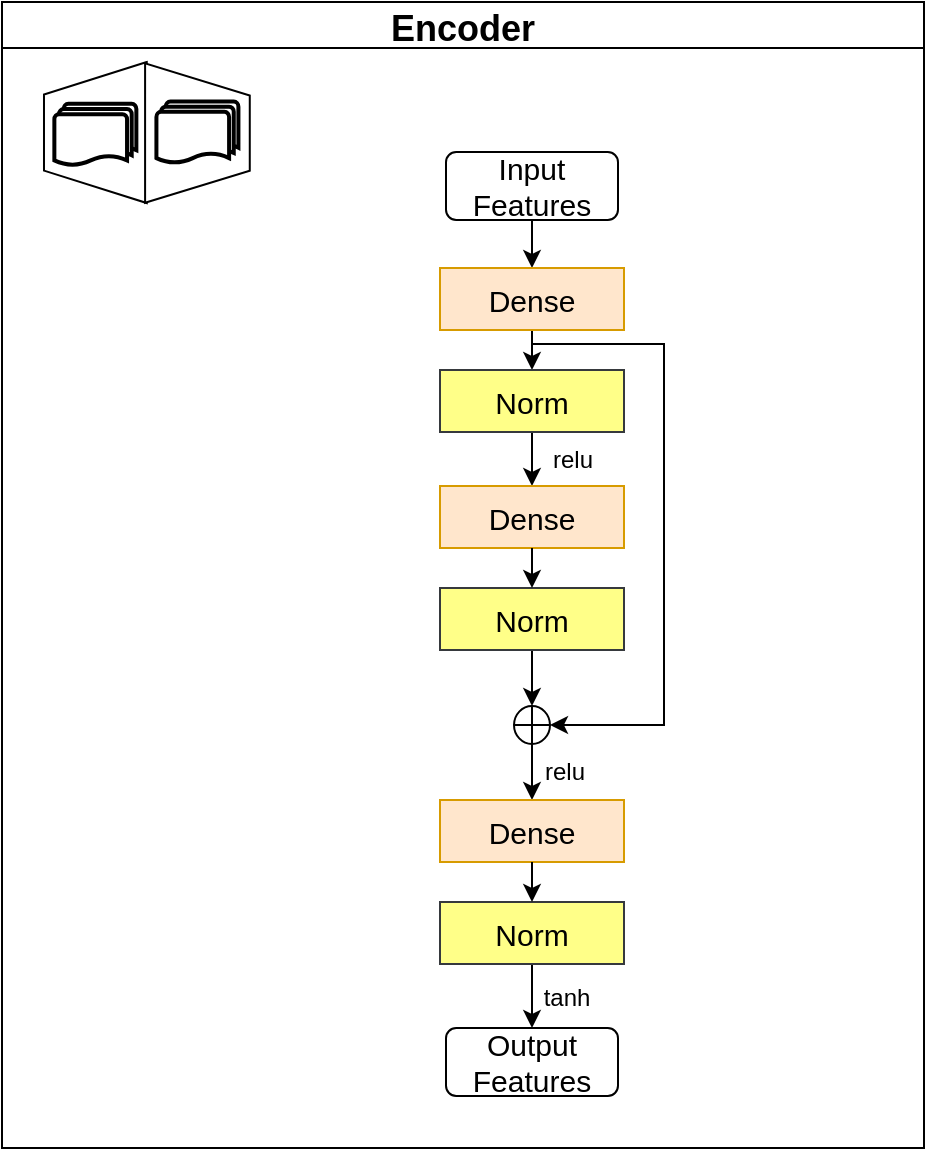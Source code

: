 <mxfile version="20.0.4" type="github">
  <diagram id="Tw_fr7Q_Ql_QtxzpFWh8" name="Page-1">
    <mxGraphModel dx="1877" dy="431" grid="0" gridSize="10" guides="1" tooltips="1" connect="1" arrows="1" fold="1" page="0" pageScale="1" pageWidth="827" pageHeight="1169" math="0" shadow="0">
      <root>
        <mxCell id="0" />
        <mxCell id="1" parent="0" />
        <mxCell id="7VgIrMxXWwSLGJKAU25n-1" value="Encoder" style="swimlane;fontSize=18;" parent="1" vertex="1">
          <mxGeometry x="-45" y="556" width="461" height="573" as="geometry" />
        </mxCell>
        <mxCell id="7VgIrMxXWwSLGJKAU25n-96" value="" style="group" parent="7VgIrMxXWwSLGJKAU25n-1" vertex="1" connectable="0">
          <mxGeometry x="20.995" y="29.995" width="102.89" height="70.53" as="geometry" />
        </mxCell>
        <mxCell id="7VgIrMxXWwSLGJKAU25n-92" value="" style="verticalLabelPosition=middle;verticalAlign=middle;html=1;shape=trapezoid;perimeter=trapezoidPerimeter;whiteSpace=wrap;size=0.23;arcSize=10;flipV=1;labelPosition=center;align=center;rotation=90;fontSize=15;" parent="7VgIrMxXWwSLGJKAU25n-96" vertex="1">
          <mxGeometry x="-9.575" y="9.575" width="70.53" height="51.38" as="geometry" />
        </mxCell>
        <mxCell id="7VgIrMxXWwSLGJKAU25n-93" value="" style="strokeWidth=2;html=1;shape=mxgraph.flowchart.multi-document;whiteSpace=wrap;fontSize=15;" parent="7VgIrMxXWwSLGJKAU25n-96" vertex="1">
          <mxGeometry x="5.185" y="20.935" width="41" height="31" as="geometry" />
        </mxCell>
        <mxCell id="7VgIrMxXWwSLGJKAU25n-94" value="" style="verticalLabelPosition=middle;verticalAlign=middle;html=1;shape=trapezoid;perimeter=trapezoidPerimeter;whiteSpace=wrap;size=0.23;arcSize=10;flipV=1;labelPosition=center;align=center;rotation=-90;fontSize=15;" parent="7VgIrMxXWwSLGJKAU25n-96" vertex="1">
          <mxGeometry x="41.855" y="9.38" width="69.73" height="52.34" as="geometry" />
        </mxCell>
        <mxCell id="7VgIrMxXWwSLGJKAU25n-95" value="" style="strokeWidth=2;html=1;shape=mxgraph.flowchart.multi-document;whiteSpace=wrap;fontSize=15;" parent="7VgIrMxXWwSLGJKAU25n-96" vertex="1">
          <mxGeometry x="56.215" y="19.765" width="41" height="31" as="geometry" />
        </mxCell>
        <mxCell id="7VgIrMxXWwSLGJKAU25n-99" style="edgeStyle=orthogonalEdgeStyle;rounded=0;orthogonalLoop=1;jettySize=auto;html=1;exitX=0.5;exitY=1;exitDx=0;exitDy=0;entryX=0.5;entryY=0;entryDx=0;entryDy=0;fontSize=15;" parent="7VgIrMxXWwSLGJKAU25n-1" source="7VgIrMxXWwSLGJKAU25n-97" target="7VgIrMxXWwSLGJKAU25n-98" edge="1">
          <mxGeometry relative="1" as="geometry" />
        </mxCell>
        <mxCell id="7VgIrMxXWwSLGJKAU25n-97" value="&lt;font style=&quot;font-size: 15px;&quot;&gt;Input&lt;br&gt;Features&lt;/font&gt;" style="rounded=1;whiteSpace=wrap;html=1;" parent="7VgIrMxXWwSLGJKAU25n-1" vertex="1">
          <mxGeometry x="222" y="75" width="86" height="34" as="geometry" />
        </mxCell>
        <mxCell id="7VgIrMxXWwSLGJKAU25n-101" style="edgeStyle=orthogonalEdgeStyle;rounded=0;orthogonalLoop=1;jettySize=auto;html=1;exitX=0.5;exitY=1;exitDx=0;exitDy=0;entryX=0.5;entryY=0;entryDx=0;entryDy=0;fontSize=15;" parent="7VgIrMxXWwSLGJKAU25n-1" source="7VgIrMxXWwSLGJKAU25n-98" target="7VgIrMxXWwSLGJKAU25n-100" edge="1">
          <mxGeometry relative="1" as="geometry" />
        </mxCell>
        <mxCell id="BZtDcLYwUkccwT5Jb_dC-15" style="edgeStyle=orthogonalEdgeStyle;rounded=0;orthogonalLoop=1;jettySize=auto;html=1;exitX=0.5;exitY=1;exitDx=0;exitDy=0;entryX=1;entryY=0.5;entryDx=0;entryDy=0;" parent="7VgIrMxXWwSLGJKAU25n-1" source="7VgIrMxXWwSLGJKAU25n-98" target="BZtDcLYwUkccwT5Jb_dC-7" edge="1">
          <mxGeometry relative="1" as="geometry">
            <Array as="points">
              <mxPoint x="265" y="171" />
              <mxPoint x="331" y="171" />
              <mxPoint x="331" y="362" />
            </Array>
          </mxGeometry>
        </mxCell>
        <mxCell id="7VgIrMxXWwSLGJKAU25n-98" value="Dense" style="rounded=0;whiteSpace=wrap;html=1;fontSize=15;fillColor=#ffe6cc;strokeColor=#d79b00;" parent="7VgIrMxXWwSLGJKAU25n-1" vertex="1">
          <mxGeometry x="219" y="133" width="92" height="31" as="geometry" />
        </mxCell>
        <mxCell id="BZtDcLYwUkccwT5Jb_dC-5" style="edgeStyle=orthogonalEdgeStyle;rounded=0;orthogonalLoop=1;jettySize=auto;html=1;exitX=0.5;exitY=1;exitDx=0;exitDy=0;entryX=0.5;entryY=0;entryDx=0;entryDy=0;" parent="7VgIrMxXWwSLGJKAU25n-1" source="7VgIrMxXWwSLGJKAU25n-100" target="BZtDcLYwUkccwT5Jb_dC-3" edge="1">
          <mxGeometry relative="1" as="geometry" />
        </mxCell>
        <mxCell id="7VgIrMxXWwSLGJKAU25n-100" value="Norm" style="rounded=0;whiteSpace=wrap;html=1;fontSize=15;fillColor=#ffff88;strokeColor=#36393d;" parent="7VgIrMxXWwSLGJKAU25n-1" vertex="1">
          <mxGeometry x="219" y="184" width="92" height="31" as="geometry" />
        </mxCell>
        <mxCell id="BZtDcLYwUkccwT5Jb_dC-3" value="Dense" style="rounded=0;whiteSpace=wrap;html=1;fontSize=15;fillColor=#ffe6cc;strokeColor=#d79b00;" parent="7VgIrMxXWwSLGJKAU25n-1" vertex="1">
          <mxGeometry x="219" y="242" width="92" height="31" as="geometry" />
        </mxCell>
        <mxCell id="BZtDcLYwUkccwT5Jb_dC-8" style="edgeStyle=orthogonalEdgeStyle;rounded=0;orthogonalLoop=1;jettySize=auto;html=1;exitX=0.5;exitY=1;exitDx=0;exitDy=0;entryX=0.5;entryY=0;entryDx=0;entryDy=0;" parent="7VgIrMxXWwSLGJKAU25n-1" source="BZtDcLYwUkccwT5Jb_dC-4" target="BZtDcLYwUkccwT5Jb_dC-7" edge="1">
          <mxGeometry relative="1" as="geometry" />
        </mxCell>
        <mxCell id="BZtDcLYwUkccwT5Jb_dC-4" value="Norm" style="rounded=0;whiteSpace=wrap;html=1;fontSize=15;fillColor=#ffff88;strokeColor=#36393d;" parent="7VgIrMxXWwSLGJKAU25n-1" vertex="1">
          <mxGeometry x="219" y="293" width="92" height="31" as="geometry" />
        </mxCell>
        <mxCell id="BZtDcLYwUkccwT5Jb_dC-2" style="edgeStyle=orthogonalEdgeStyle;rounded=0;orthogonalLoop=1;jettySize=auto;html=1;exitX=0.5;exitY=1;exitDx=0;exitDy=0;entryX=0.5;entryY=0;entryDx=0;entryDy=0;fontSize=15;" parent="7VgIrMxXWwSLGJKAU25n-1" source="BZtDcLYwUkccwT5Jb_dC-3" target="BZtDcLYwUkccwT5Jb_dC-4" edge="1">
          <mxGeometry relative="1" as="geometry" />
        </mxCell>
        <mxCell id="BZtDcLYwUkccwT5Jb_dC-6" value="relu" style="text;html=1;align=center;verticalAlign=middle;resizable=0;points=[];autosize=1;strokeColor=none;fillColor=none;" parent="7VgIrMxXWwSLGJKAU25n-1" vertex="1">
          <mxGeometry x="266" y="215" width="38" height="27" as="geometry" />
        </mxCell>
        <mxCell id="BZtDcLYwUkccwT5Jb_dC-13" style="edgeStyle=orthogonalEdgeStyle;rounded=0;orthogonalLoop=1;jettySize=auto;html=1;exitX=0.5;exitY=1;exitDx=0;exitDy=0;" parent="7VgIrMxXWwSLGJKAU25n-1" source="BZtDcLYwUkccwT5Jb_dC-7" target="BZtDcLYwUkccwT5Jb_dC-11" edge="1">
          <mxGeometry relative="1" as="geometry" />
        </mxCell>
        <mxCell id="BZtDcLYwUkccwT5Jb_dC-7" value="" style="shape=orEllipse;perimeter=ellipsePerimeter;whiteSpace=wrap;html=1;backgroundOutline=1;" parent="7VgIrMxXWwSLGJKAU25n-1" vertex="1">
          <mxGeometry x="256" y="352" width="18" height="19" as="geometry" />
        </mxCell>
        <mxCell id="BZtDcLYwUkccwT5Jb_dC-11" value="Dense" style="rounded=0;whiteSpace=wrap;html=1;fontSize=15;fillColor=#ffe6cc;strokeColor=#d79b00;" parent="7VgIrMxXWwSLGJKAU25n-1" vertex="1">
          <mxGeometry x="219" y="399" width="92" height="31" as="geometry" />
        </mxCell>
        <mxCell id="ONMY-ekj6MB2KkMMOICS-2" style="edgeStyle=orthogonalEdgeStyle;rounded=0;orthogonalLoop=1;jettySize=auto;html=1;exitX=0.5;exitY=1;exitDx=0;exitDy=0;entryX=0.5;entryY=0;entryDx=0;entryDy=0;" edge="1" parent="7VgIrMxXWwSLGJKAU25n-1" source="BZtDcLYwUkccwT5Jb_dC-12" target="ONMY-ekj6MB2KkMMOICS-1">
          <mxGeometry relative="1" as="geometry" />
        </mxCell>
        <mxCell id="BZtDcLYwUkccwT5Jb_dC-12" value="Norm" style="rounded=0;whiteSpace=wrap;html=1;fontSize=15;fillColor=#ffff88;strokeColor=#36393d;" parent="7VgIrMxXWwSLGJKAU25n-1" vertex="1">
          <mxGeometry x="219" y="450" width="92" height="31" as="geometry" />
        </mxCell>
        <mxCell id="BZtDcLYwUkccwT5Jb_dC-10" style="edgeStyle=orthogonalEdgeStyle;rounded=0;orthogonalLoop=1;jettySize=auto;html=1;exitX=0.5;exitY=1;exitDx=0;exitDy=0;entryX=0.5;entryY=0;entryDx=0;entryDy=0;fontSize=15;" parent="7VgIrMxXWwSLGJKAU25n-1" source="BZtDcLYwUkccwT5Jb_dC-11" target="BZtDcLYwUkccwT5Jb_dC-12" edge="1">
          <mxGeometry relative="1" as="geometry" />
        </mxCell>
        <mxCell id="BZtDcLYwUkccwT5Jb_dC-14" value="relu" style="text;html=1;align=center;verticalAlign=middle;resizable=0;points=[];autosize=1;strokeColor=none;fillColor=none;" parent="7VgIrMxXWwSLGJKAU25n-1" vertex="1">
          <mxGeometry x="262" y="371" width="38" height="27" as="geometry" />
        </mxCell>
        <mxCell id="ONMY-ekj6MB2KkMMOICS-1" value="&lt;font style=&quot;font-size: 15px;&quot;&gt;Output&lt;br&gt;Features&lt;/font&gt;" style="rounded=1;whiteSpace=wrap;html=1;" vertex="1" parent="7VgIrMxXWwSLGJKAU25n-1">
          <mxGeometry x="222" y="513" width="86" height="34" as="geometry" />
        </mxCell>
        <mxCell id="ONMY-ekj6MB2KkMMOICS-3" value="tanh" style="text;html=1;align=center;verticalAlign=middle;resizable=0;points=[];autosize=1;strokeColor=none;fillColor=none;" vertex="1" parent="7VgIrMxXWwSLGJKAU25n-1">
          <mxGeometry x="261" y="484" width="41" height="27" as="geometry" />
        </mxCell>
      </root>
    </mxGraphModel>
  </diagram>
</mxfile>
